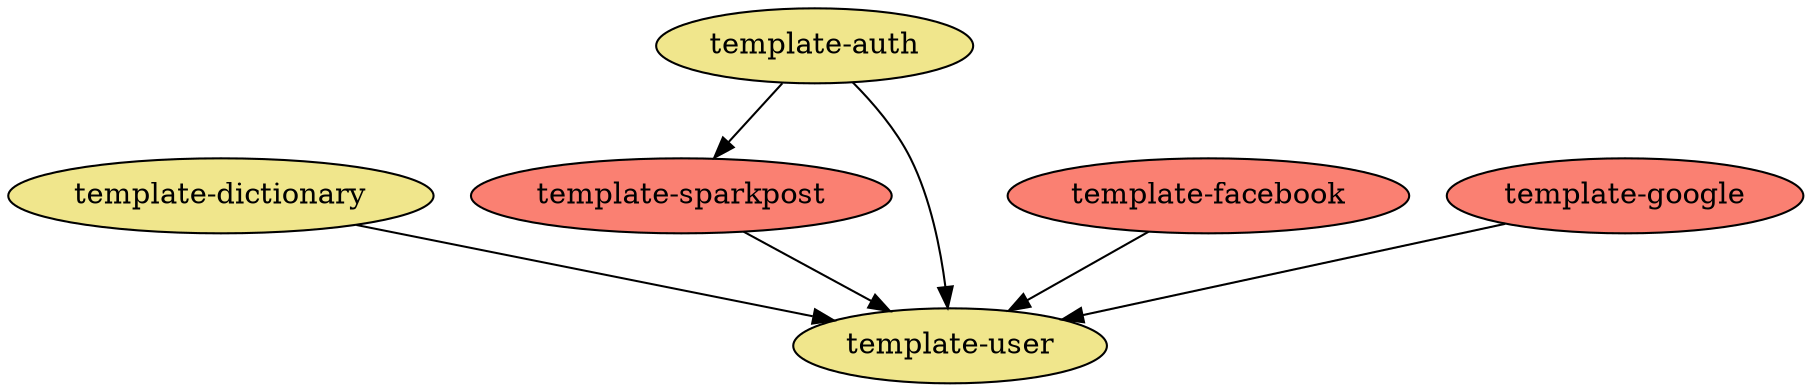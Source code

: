 digraph backend {
  // "purescript-email-validate" [fillcolor = lightcyan, style = filled];
  // "purescript-thermite" [fillcolor = lightcyan, style = filled];
  // "purescript-material-ui" [fillcolor = coral, style = filled];
  // "purescript-uri-extra" [fillcolor = lightblue, style = filled];
  // "purescript-dom-extra" [fillcolor = lightblue, style = filled];
  // "purescript-haskell-iso" [fillcolor = lightblue, style = filled];
  // "purescript-sparrow-queue" [fillcolor = springgreen, style = filled];
  // "purescript-material-ui-accessories" [fillcolor = khaki, style = filled];
  // "purescript-material-ui-form" [fillcolor = khaki, style = filled];
  // "purescript-material-ui-dialog" [fillcolor = khaki, style = filled];
  // "localcooking-blog/frontend" [fillcolor = orchid, style = filled];
  // "localcooking-admin/frontend" [fillcolor = orchid, style = filled];
  // "localcooking-content/frontend" [fillcolor = orchid, style = filled];
  // "localcooking-mitch/frontend" [fillcolor = orchid, style = filled];
  // "localcooking-chef/frontend" [fillcolor = orchid, style = filled];
  // "localcooking-farm/frontend" [fillcolor = orchid, style = filled];
  // "localcooking-restaurant/frontend" [fillcolor = orchid, style = filled];
  "template-dictionary" [fillcolor = khaki, style = filled];
  "template-auth" [fillcolor = khaki, style = filled];
  "template-facebook" [fillcolor = salmon, style = filled];
  "template-google" [fillcolor = salmon, style = filled];
  "template-sparkpost" [fillcolor = salmon, style = filled];
  "template-user" [fillcolor = khaki, style = filled];

  "template-auth" -> "template-sparkpost";
  "template-dictionary" -> "template-user";
  "template-facebook" -> "template-user";
  "template-google" -> "template-user";
  "template-sparkpost" -> "template-user";
  "template-auth" -> "template-user";
}
